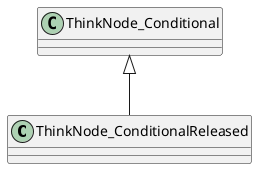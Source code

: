 @startuml
class ThinkNode_ConditionalReleased {
}
ThinkNode_Conditional <|-- ThinkNode_ConditionalReleased
@enduml
